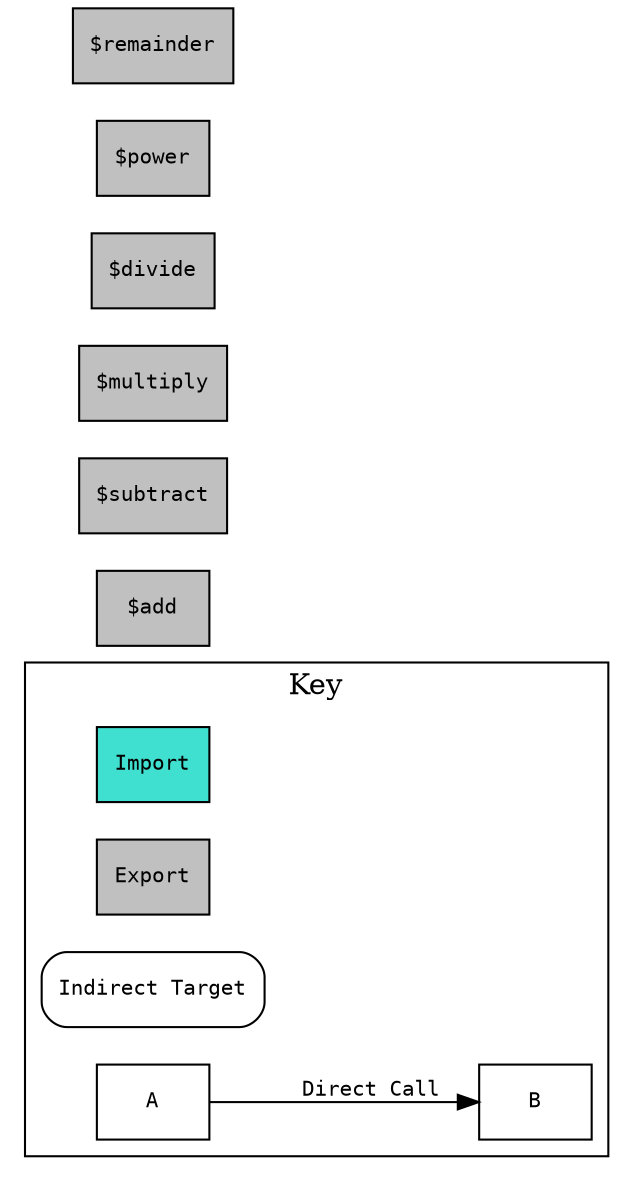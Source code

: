 digraph call {
  rankdir = LR;
  subgraph cluster_key {
    node [shape=box, fontname=courier, fontsize=10];
    edge [fontname=courier, fontsize=10];
    label = "Key";
    "Import" [style="filled", fillcolor="turquoise"];
    "Export" [style="filled", fillcolor="gray"];
    "Indirect Target" [style="filled, rounded", fillcolor="white"];
    "A" -> "B" [style="filled, rounded", label = "Direct Call"];
  }

  node [shape=box, fontname=courier, fontsize=10];
  "$add" [style="filled", fillcolor="white"];
  "$subtract" [style="filled", fillcolor="white"];
  "$multiply" [style="filled", fillcolor="white"];
  "$divide" [style="filled", fillcolor="white"];
  "$power" [style="filled", fillcolor="white"];
  "$remainder" [style="filled", fillcolor="white"];
  "$add" [style="filled", fillcolor="gray"];
  "$subtract" [style="filled", fillcolor="gray"];
  "$multiply" [style="filled", fillcolor="gray"];
  "$divide" [style="filled", fillcolor="gray"];
  "$power" [style="filled", fillcolor="gray"];
  "$remainder" [style="filled", fillcolor="gray"];
}
